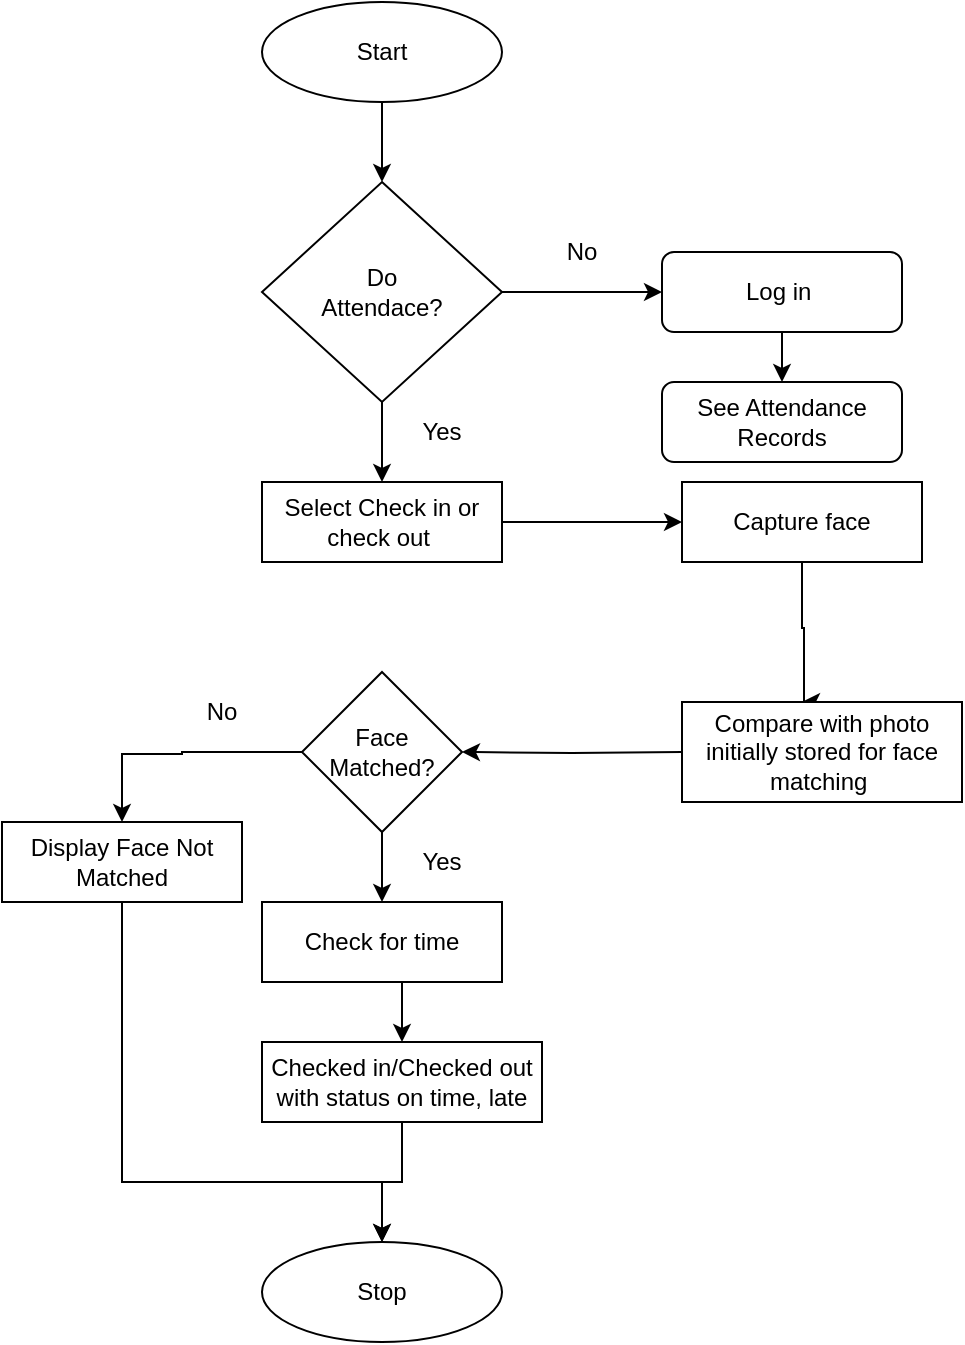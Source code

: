 <mxfile version="26.1.0">
  <diagram id="C5RBs43oDa-KdzZeNtuy" name="Page-1">
    <mxGraphModel dx="1750" dy="1005" grid="1" gridSize="10" guides="1" tooltips="1" connect="1" arrows="1" fold="1" page="1" pageScale="1" pageWidth="827" pageHeight="1169" math="0" shadow="0">
      <root>
        <mxCell id="WIyWlLk6GJQsqaUBKTNV-0" />
        <mxCell id="WIyWlLk6GJQsqaUBKTNV-1" parent="WIyWlLk6GJQsqaUBKTNV-0" />
        <mxCell id="WIyWlLk6GJQsqaUBKTNV-11" value="See Attendance Records" style="rounded=1;whiteSpace=wrap;html=1;fontSize=12;glass=0;strokeWidth=1;shadow=0;" parent="WIyWlLk6GJQsqaUBKTNV-1" vertex="1">
          <mxGeometry x="360" y="270" width="120" height="40" as="geometry" />
        </mxCell>
        <mxCell id="9kjxSWqf-_pd0UePsJ6s-2" style="edgeStyle=orthogonalEdgeStyle;rounded=0;orthogonalLoop=1;jettySize=auto;html=1;exitX=1;exitY=0.5;exitDx=0;exitDy=0;" parent="WIyWlLk6GJQsqaUBKTNV-1" source="9kjxSWqf-_pd0UePsJ6s-0" edge="1">
          <mxGeometry relative="1" as="geometry">
            <mxPoint x="360" y="225" as="targetPoint" />
          </mxGeometry>
        </mxCell>
        <mxCell id="9kjxSWqf-_pd0UePsJ6s-4" style="edgeStyle=orthogonalEdgeStyle;rounded=0;orthogonalLoop=1;jettySize=auto;html=1;exitX=0.5;exitY=1;exitDx=0;exitDy=0;" parent="WIyWlLk6GJQsqaUBKTNV-1" source="9kjxSWqf-_pd0UePsJ6s-0" edge="1">
          <mxGeometry relative="1" as="geometry">
            <mxPoint x="220" y="320" as="targetPoint" />
          </mxGeometry>
        </mxCell>
        <mxCell id="9kjxSWqf-_pd0UePsJ6s-0" value="" style="rhombus;whiteSpace=wrap;html=1;" parent="WIyWlLk6GJQsqaUBKTNV-1" vertex="1">
          <mxGeometry x="160" y="170" width="120" height="110" as="geometry" />
        </mxCell>
        <mxCell id="9kjxSWqf-_pd0UePsJ6s-1" value="Do Attendace?" style="text;html=1;align=center;verticalAlign=middle;whiteSpace=wrap;rounded=0;" parent="WIyWlLk6GJQsqaUBKTNV-1" vertex="1">
          <mxGeometry x="190" y="210" width="60" height="30" as="geometry" />
        </mxCell>
        <mxCell id="9kjxSWqf-_pd0UePsJ6s-3" value="No" style="text;html=1;align=center;verticalAlign=middle;whiteSpace=wrap;rounded=0;" parent="WIyWlLk6GJQsqaUBKTNV-1" vertex="1">
          <mxGeometry x="290" y="190" width="60" height="30" as="geometry" />
        </mxCell>
        <mxCell id="9kjxSWqf-_pd0UePsJ6s-5" value="" style="rounded=0;whiteSpace=wrap;html=1;" parent="WIyWlLk6GJQsqaUBKTNV-1" vertex="1">
          <mxGeometry x="160" y="320" width="120" height="40" as="geometry" />
        </mxCell>
        <mxCell id="9kjxSWqf-_pd0UePsJ6s-7" style="edgeStyle=orthogonalEdgeStyle;rounded=0;orthogonalLoop=1;jettySize=auto;html=1;exitX=1;exitY=0.5;exitDx=0;exitDy=0;" parent="WIyWlLk6GJQsqaUBKTNV-1" source="9kjxSWqf-_pd0UePsJ6s-5" edge="1">
          <mxGeometry relative="1" as="geometry">
            <mxPoint x="370" y="340" as="targetPoint" />
            <mxPoint x="290" y="340" as="sourcePoint" />
          </mxGeometry>
        </mxCell>
        <mxCell id="9kjxSWqf-_pd0UePsJ6s-6" value="Select Check in or check out&amp;nbsp;" style="text;html=1;align=center;verticalAlign=middle;whiteSpace=wrap;rounded=0;" parent="WIyWlLk6GJQsqaUBKTNV-1" vertex="1">
          <mxGeometry x="170" y="325" width="100" height="30" as="geometry" />
        </mxCell>
        <mxCell id="9kjxSWqf-_pd0UePsJ6s-18" style="edgeStyle=orthogonalEdgeStyle;rounded=0;orthogonalLoop=1;jettySize=auto;html=1;exitX=0.5;exitY=1;exitDx=0;exitDy=0;" parent="WIyWlLk6GJQsqaUBKTNV-1" source="9kjxSWqf-_pd0UePsJ6s-8" edge="1">
          <mxGeometry relative="1" as="geometry">
            <mxPoint x="220" y="530" as="targetPoint" />
          </mxGeometry>
        </mxCell>
        <mxCell id="9kjxSWqf-_pd0UePsJ6s-22" style="edgeStyle=orthogonalEdgeStyle;rounded=0;orthogonalLoop=1;jettySize=auto;html=1;exitX=0;exitY=0.5;exitDx=0;exitDy=0;" parent="WIyWlLk6GJQsqaUBKTNV-1" source="9kjxSWqf-_pd0UePsJ6s-8" edge="1">
          <mxGeometry relative="1" as="geometry">
            <mxPoint x="90" y="490" as="targetPoint" />
            <Array as="points">
              <mxPoint x="120" y="455" />
              <mxPoint x="120" y="456" />
            </Array>
          </mxGeometry>
        </mxCell>
        <mxCell id="9kjxSWqf-_pd0UePsJ6s-8" value="" style="rhombus;whiteSpace=wrap;html=1;" parent="WIyWlLk6GJQsqaUBKTNV-1" vertex="1">
          <mxGeometry x="180" y="415" width="80" height="80" as="geometry" />
        </mxCell>
        <mxCell id="9kjxSWqf-_pd0UePsJ6s-9" value="" style="rounded=0;whiteSpace=wrap;html=1;" parent="WIyWlLk6GJQsqaUBKTNV-1" vertex="1">
          <mxGeometry x="370" y="320" width="120" height="40" as="geometry" />
        </mxCell>
        <mxCell id="9kjxSWqf-_pd0UePsJ6s-11" style="edgeStyle=orthogonalEdgeStyle;rounded=0;orthogonalLoop=1;jettySize=auto;html=1;" parent="WIyWlLk6GJQsqaUBKTNV-1" edge="1">
          <mxGeometry relative="1" as="geometry">
            <mxPoint x="430" y="430" as="targetPoint" />
            <Array as="points">
              <mxPoint x="430" y="393" />
              <mxPoint x="431" y="393" />
            </Array>
            <mxPoint x="430" y="360" as="sourcePoint" />
          </mxGeometry>
        </mxCell>
        <mxCell id="9kjxSWqf-_pd0UePsJ6s-10" value="Capture face" style="text;html=1;align=center;verticalAlign=middle;whiteSpace=wrap;rounded=0;" parent="WIyWlLk6GJQsqaUBKTNV-1" vertex="1">
          <mxGeometry x="380" y="325" width="100" height="30" as="geometry" />
        </mxCell>
        <mxCell id="9kjxSWqf-_pd0UePsJ6s-13" value="" style="rounded=0;whiteSpace=wrap;html=1;" parent="WIyWlLk6GJQsqaUBKTNV-1" vertex="1">
          <mxGeometry x="370" y="430" width="140" height="50" as="geometry" />
        </mxCell>
        <mxCell id="9kjxSWqf-_pd0UePsJ6s-14" style="edgeStyle=orthogonalEdgeStyle;rounded=0;orthogonalLoop=1;jettySize=auto;html=1;entryX=1;entryY=0.5;entryDx=0;entryDy=0;" parent="WIyWlLk6GJQsqaUBKTNV-1" target="9kjxSWqf-_pd0UePsJ6s-8" edge="1">
          <mxGeometry relative="1" as="geometry">
            <mxPoint x="370" y="455" as="sourcePoint" />
          </mxGeometry>
        </mxCell>
        <mxCell id="9kjxSWqf-_pd0UePsJ6s-12" value="Compare with photo initially stored for face matching&amp;nbsp;" style="text;html=1;align=center;verticalAlign=middle;whiteSpace=wrap;rounded=0;" parent="WIyWlLk6GJQsqaUBKTNV-1" vertex="1">
          <mxGeometry x="380" y="440" width="120" height="30" as="geometry" />
        </mxCell>
        <mxCell id="9kjxSWqf-_pd0UePsJ6s-16" value="Face Matched?" style="text;html=1;align=center;verticalAlign=middle;whiteSpace=wrap;rounded=0;" parent="WIyWlLk6GJQsqaUBKTNV-1" vertex="1">
          <mxGeometry x="190" y="440" width="60" height="30" as="geometry" />
        </mxCell>
        <mxCell id="9kjxSWqf-_pd0UePsJ6s-31" style="edgeStyle=orthogonalEdgeStyle;rounded=0;orthogonalLoop=1;jettySize=auto;html=1;exitX=0.5;exitY=1;exitDx=0;exitDy=0;entryX=0.5;entryY=0;entryDx=0;entryDy=0;" parent="WIyWlLk6GJQsqaUBKTNV-1" source="9kjxSWqf-_pd0UePsJ6s-19" target="9kjxSWqf-_pd0UePsJ6s-30" edge="1">
          <mxGeometry relative="1" as="geometry" />
        </mxCell>
        <mxCell id="9kjxSWqf-_pd0UePsJ6s-19" value="Check for time" style="rounded=0;whiteSpace=wrap;html=1;" parent="WIyWlLk6GJQsqaUBKTNV-1" vertex="1">
          <mxGeometry x="160" y="530" width="120" height="40" as="geometry" />
        </mxCell>
        <mxCell id="9kjxSWqf-_pd0UePsJ6s-20" value="Yes" style="text;html=1;align=center;verticalAlign=middle;whiteSpace=wrap;rounded=0;" parent="WIyWlLk6GJQsqaUBKTNV-1" vertex="1">
          <mxGeometry x="220" y="280" width="60" height="30" as="geometry" />
        </mxCell>
        <mxCell id="9kjxSWqf-_pd0UePsJ6s-21" value="Yes" style="text;html=1;align=center;verticalAlign=middle;whiteSpace=wrap;rounded=0;" parent="WIyWlLk6GJQsqaUBKTNV-1" vertex="1">
          <mxGeometry x="220" y="495" width="60" height="30" as="geometry" />
        </mxCell>
        <mxCell id="9kjxSWqf-_pd0UePsJ6s-29" style="edgeStyle=orthogonalEdgeStyle;rounded=0;orthogonalLoop=1;jettySize=auto;html=1;exitX=0.5;exitY=1;exitDx=0;exitDy=0;" parent="WIyWlLk6GJQsqaUBKTNV-1" source="9kjxSWqf-_pd0UePsJ6s-23" target="9kjxSWqf-_pd0UePsJ6s-27" edge="1">
          <mxGeometry relative="1" as="geometry">
            <Array as="points">
              <mxPoint x="90" y="670" />
              <mxPoint x="220" y="670" />
            </Array>
          </mxGeometry>
        </mxCell>
        <mxCell id="9kjxSWqf-_pd0UePsJ6s-23" value="Display Face Not Matched" style="rounded=0;whiteSpace=wrap;html=1;" parent="WIyWlLk6GJQsqaUBKTNV-1" vertex="1">
          <mxGeometry x="30" y="490" width="120" height="40" as="geometry" />
        </mxCell>
        <mxCell id="9kjxSWqf-_pd0UePsJ6s-24" value="No" style="text;html=1;align=center;verticalAlign=middle;whiteSpace=wrap;rounded=0;" parent="WIyWlLk6GJQsqaUBKTNV-1" vertex="1">
          <mxGeometry x="110" y="420" width="60" height="30" as="geometry" />
        </mxCell>
        <mxCell id="WDLUHgJ8-_xfYl1VMBJn-2" style="edgeStyle=orthogonalEdgeStyle;rounded=0;orthogonalLoop=1;jettySize=auto;html=1;entryX=0.5;entryY=0;entryDx=0;entryDy=0;" edge="1" parent="WIyWlLk6GJQsqaUBKTNV-1" source="9kjxSWqf-_pd0UePsJ6s-25" target="9kjxSWqf-_pd0UePsJ6s-0">
          <mxGeometry relative="1" as="geometry" />
        </mxCell>
        <mxCell id="9kjxSWqf-_pd0UePsJ6s-25" value="Start" style="ellipse;whiteSpace=wrap;html=1;" parent="WIyWlLk6GJQsqaUBKTNV-1" vertex="1">
          <mxGeometry x="160" y="80" width="120" height="50" as="geometry" />
        </mxCell>
        <mxCell id="9kjxSWqf-_pd0UePsJ6s-30" value="Checked in/Checked out with status on time, late" style="rounded=0;whiteSpace=wrap;html=1;" parent="WIyWlLk6GJQsqaUBKTNV-1" vertex="1">
          <mxGeometry x="160" y="600" width="140" height="40" as="geometry" />
        </mxCell>
        <mxCell id="9kjxSWqf-_pd0UePsJ6s-33" value="" style="edgeStyle=orthogonalEdgeStyle;rounded=0;orthogonalLoop=1;jettySize=auto;html=1;exitX=0.5;exitY=1;exitDx=0;exitDy=0;" parent="WIyWlLk6GJQsqaUBKTNV-1" source="9kjxSWqf-_pd0UePsJ6s-30" target="9kjxSWqf-_pd0UePsJ6s-27" edge="1">
          <mxGeometry relative="1" as="geometry">
            <mxPoint x="219.857" y="750" as="targetPoint" />
            <mxPoint x="220" y="640" as="sourcePoint" />
          </mxGeometry>
        </mxCell>
        <mxCell id="9kjxSWqf-_pd0UePsJ6s-27" value="Stop" style="ellipse;whiteSpace=wrap;html=1;" parent="WIyWlLk6GJQsqaUBKTNV-1" vertex="1">
          <mxGeometry x="160" y="700" width="120" height="50" as="geometry" />
        </mxCell>
        <mxCell id="WDLUHgJ8-_xfYl1VMBJn-1" style="edgeStyle=orthogonalEdgeStyle;rounded=0;orthogonalLoop=1;jettySize=auto;html=1;exitX=0.5;exitY=1;exitDx=0;exitDy=0;entryX=0.5;entryY=0;entryDx=0;entryDy=0;" edge="1" parent="WIyWlLk6GJQsqaUBKTNV-1" source="WDLUHgJ8-_xfYl1VMBJn-0" target="WIyWlLk6GJQsqaUBKTNV-11">
          <mxGeometry relative="1" as="geometry" />
        </mxCell>
        <mxCell id="WDLUHgJ8-_xfYl1VMBJn-0" value="Log in&amp;nbsp;" style="rounded=1;whiteSpace=wrap;html=1;fontSize=12;glass=0;strokeWidth=1;shadow=0;" vertex="1" parent="WIyWlLk6GJQsqaUBKTNV-1">
          <mxGeometry x="360" y="205" width="120" height="40" as="geometry" />
        </mxCell>
      </root>
    </mxGraphModel>
  </diagram>
</mxfile>
